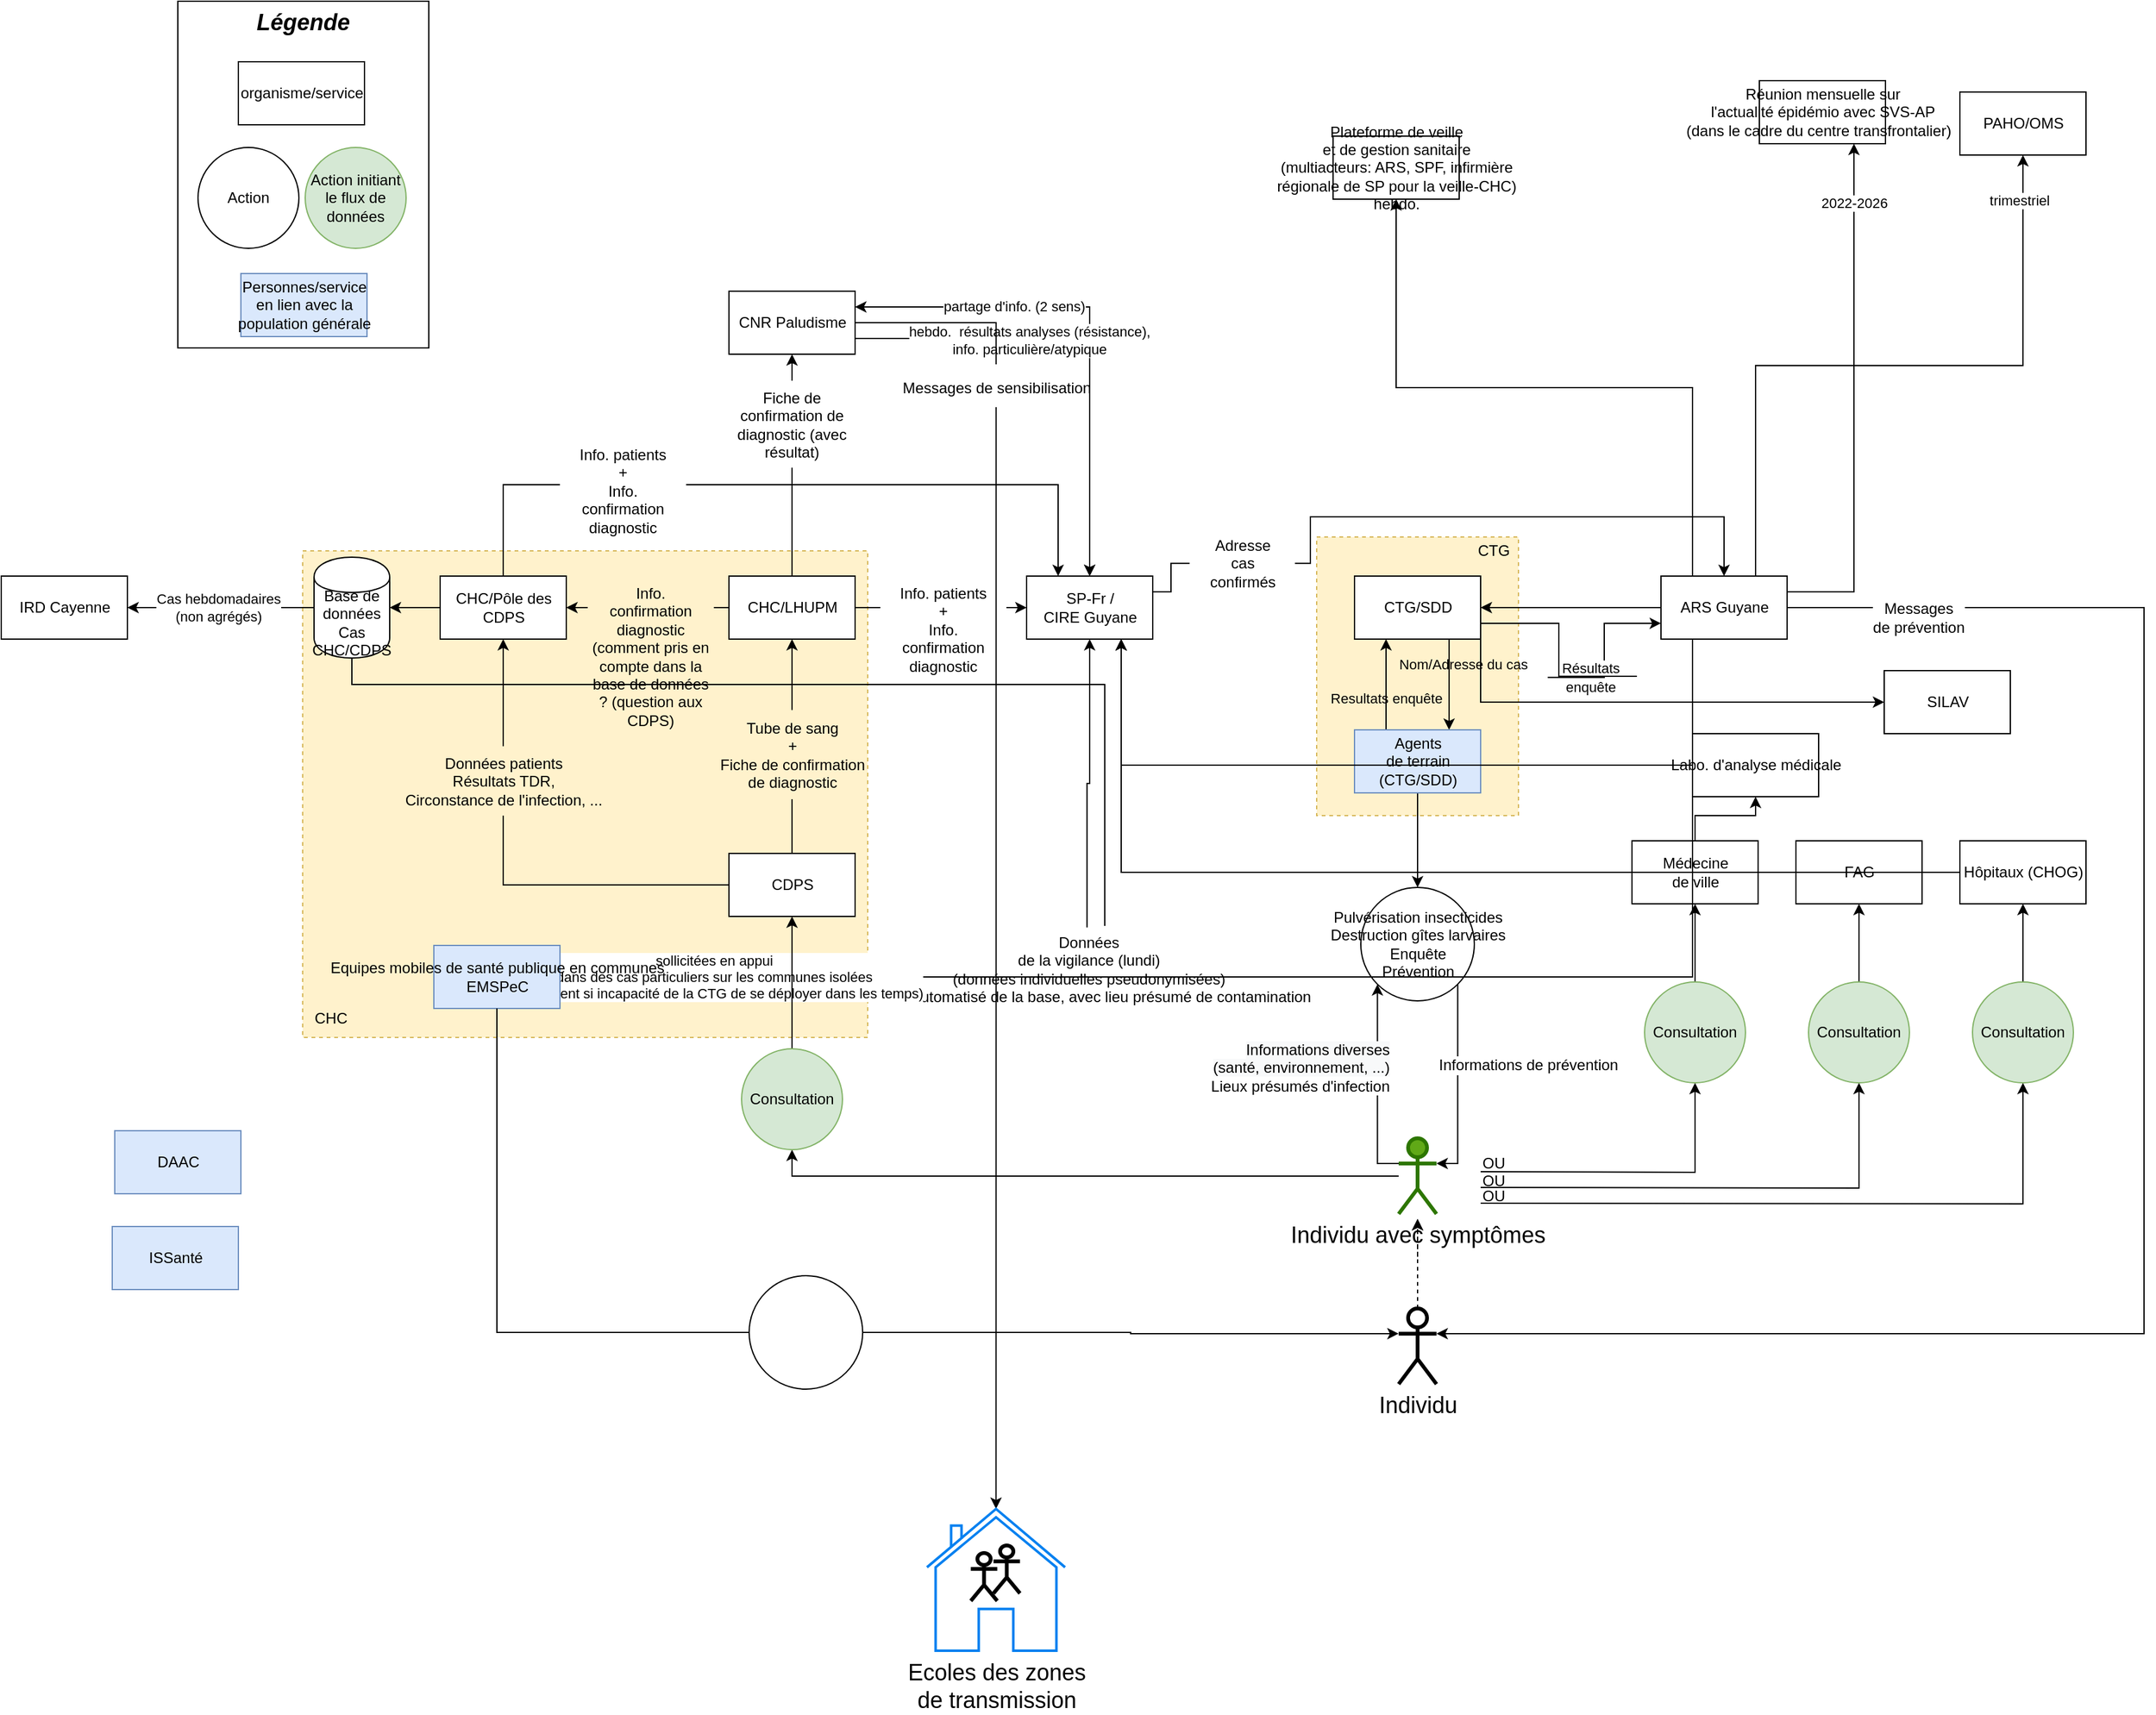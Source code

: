 <mxfile version="21.0.2" type="github">
  <diagram id="g7fYQ90FhEnoCOdFYeij" name="Page-1">
    <mxGraphModel dx="2435" dy="916" grid="0" gridSize="10" guides="1" tooltips="1" connect="1" arrows="1" fold="1" page="1" pageScale="1" pageWidth="827" pageHeight="1169" math="0" shadow="0">
      <root>
        <mxCell id="0" />
        <mxCell id="1" parent="0" />
        <mxCell id="soGgQo1d9cTRyv0vqCLj-78" value="" style="html=1;dashed=1;whitespace=wrap;fillColor=#fff2cc;strokeColor=#d6b656;align=left;" parent="1" vertex="1">
          <mxGeometry x="890" y="509" width="160" height="221" as="geometry" />
        </mxCell>
        <mxCell id="soGgQo1d9cTRyv0vqCLj-87" value="" style="html=1;dashed=1;whitespace=wrap;fillColor=#fff2cc;strokeColor=#d6b656;" parent="1" vertex="1">
          <mxGeometry x="86" y="520" width="448" height="386" as="geometry" />
        </mxCell>
        <mxCell id="u60AbG91HoaB3VA-9xF0-2" style="edgeStyle=orthogonalEdgeStyle;rounded=0;orthogonalLoop=1;jettySize=auto;html=1;exitX=0;exitY=0.5;exitDx=0;exitDy=0;entryX=1;entryY=0.5;entryDx=0;entryDy=0;" parent="1" source="soGgQo1d9cTRyv0vqCLj-1" target="u60AbG91HoaB3VA-9xF0-1" edge="1">
          <mxGeometry relative="1" as="geometry" />
        </mxCell>
        <mxCell id="u60AbG91HoaB3VA-9xF0-3" value="Cas hebdomadaires&lt;br&gt;(non agrégés)" style="edgeLabel;html=1;align=center;verticalAlign=middle;resizable=0;points=[];" parent="u60AbG91HoaB3VA-9xF0-2" vertex="1" connectable="0">
          <mxGeometry x="-0.169" relative="1" as="geometry">
            <mxPoint x="-15" as="offset" />
          </mxGeometry>
        </mxCell>
        <mxCell id="soGgQo1d9cTRyv0vqCLj-1" value="Base de données&lt;br&gt;Cas&lt;br&gt;CHC/CDPS" style="shape=cylinder;whiteSpace=wrap;html=1;boundedLbl=1;backgroundOutline=1;" parent="1" vertex="1">
          <mxGeometry x="95" y="524.99" width="60" height="80" as="geometry" />
        </mxCell>
        <mxCell id="soGgQo1d9cTRyv0vqCLj-3" style="edgeStyle=elbowEdgeStyle;rounded=0;orthogonalLoop=1;jettySize=auto;elbow=vertical;html=1;entryX=0.5;entryY=1;entryDx=0;entryDy=0;startArrow=none;exitX=0.5;exitY=-0.011;exitDx=0;exitDy=0;exitPerimeter=0;" parent="1" source="soGgQo1d9cTRyv0vqCLj-36" target="soGgQo1d9cTRyv0vqCLj-16" edge="1">
          <mxGeometry relative="1" as="geometry">
            <mxPoint x="474" y="619.99" as="sourcePoint" />
          </mxGeometry>
        </mxCell>
        <mxCell id="soGgQo1d9cTRyv0vqCLj-4" style="edgeStyle=elbowEdgeStyle;rounded=0;orthogonalLoop=1;jettySize=auto;html=1;entryX=0.5;entryY=1;entryDx=0;entryDy=0;startArrow=none;exitX=0.497;exitY=0.025;exitDx=0;exitDy=0;exitPerimeter=0;elbow=vertical;fillColor=#e51400;strokeColor=#000000;" parent="1" source="soGgQo1d9cTRyv0vqCLj-40" target="soGgQo1d9cTRyv0vqCLj-11" edge="1">
          <mxGeometry relative="1" as="geometry" />
        </mxCell>
        <mxCell id="soGgQo1d9cTRyv0vqCLj-85" style="edgeStyle=orthogonalEdgeStyle;rounded=0;orthogonalLoop=1;jettySize=auto;html=1;exitX=0;exitY=0.5;exitDx=0;exitDy=0;endArrow=none;endFill=0;" parent="1" source="soGgQo1d9cTRyv0vqCLj-5" target="soGgQo1d9cTRyv0vqCLj-38" edge="1">
          <mxGeometry relative="1" as="geometry" />
        </mxCell>
        <mxCell id="soGgQo1d9cTRyv0vqCLj-5" value="CDPS" style="html=1;dashed=0;whitespace=wrap;" parent="1" vertex="1">
          <mxGeometry x="424" y="760" width="100" height="50" as="geometry" />
        </mxCell>
        <mxCell id="soGgQo1d9cTRyv0vqCLj-6" style="edgeStyle=elbowEdgeStyle;rounded=0;orthogonalLoop=1;jettySize=auto;html=1;entryX=1;entryY=0.5;entryDx=0;entryDy=0;elbow=vertical;startArrow=none;exitX=0;exitY=0.5;exitDx=0;exitDy=0;" parent="1" source="soGgQo1d9cTRyv0vqCLj-7" target="soGgQo1d9cTRyv0vqCLj-1" edge="1">
          <mxGeometry relative="1" as="geometry">
            <mxPoint x="150" y="-390.01" as="targetPoint" />
            <mxPoint x="65" y="-420.01" as="sourcePoint" />
          </mxGeometry>
        </mxCell>
        <mxCell id="soGgQo1d9cTRyv0vqCLj-88" style="edgeStyle=orthogonalEdgeStyle;rounded=0;orthogonalLoop=1;jettySize=auto;html=1;exitX=1;exitY=0.75;exitDx=0;exitDy=0;entryX=0.25;entryY=0;entryDx=0;entryDy=0;fontColor=#000000;endArrow=classic;endFill=1;" parent="1" source="soGgQo1d9cTRyv0vqCLj-89" target="soGgQo1d9cTRyv0vqCLj-11" edge="1">
          <mxGeometry relative="1" as="geometry" />
        </mxCell>
        <mxCell id="soGgQo1d9cTRyv0vqCLj-90" style="edgeStyle=orthogonalEdgeStyle;rounded=0;orthogonalLoop=1;jettySize=auto;html=1;exitX=0.5;exitY=0;exitDx=0;exitDy=0;entryX=0;entryY=0.75;entryDx=0;entryDy=0;fontColor=#000000;endArrow=none;endFill=0;" parent="1" source="soGgQo1d9cTRyv0vqCLj-7" target="soGgQo1d9cTRyv0vqCLj-89" edge="1">
          <mxGeometry relative="1" as="geometry" />
        </mxCell>
        <mxCell id="soGgQo1d9cTRyv0vqCLj-7" value="CHC/Pôle des&lt;br&gt;CDPS" style="html=1;dashed=0;whitespace=wrap;" parent="1" vertex="1">
          <mxGeometry x="195" y="539.99" width="100" height="50" as="geometry" />
        </mxCell>
        <mxCell id="soGgQo1d9cTRyv0vqCLj-11" value="SP-Fr /&lt;br&gt;CIRE Guyane" style="html=1;dashed=0;whitespace=wrap;" parent="1" vertex="1">
          <mxGeometry x="660" y="539.99" width="100" height="50" as="geometry" />
        </mxCell>
        <mxCell id="B1FECNCcKLdafd96bGU7-8" style="edgeStyle=orthogonalEdgeStyle;rounded=0;orthogonalLoop=1;jettySize=auto;html=1;fontSize=18;startArrow=none;" parent="1" source="B1FECNCcKLdafd96bGU7-9" target="B1FECNCcKLdafd96bGU7-4" edge="1">
          <mxGeometry relative="1" as="geometry" />
        </mxCell>
        <mxCell id="Eu0Y002OEBs1yhH1_e7d-13" style="edgeStyle=orthogonalEdgeStyle;rounded=0;orthogonalLoop=1;jettySize=auto;html=1;exitX=1;exitY=0.25;exitDx=0;exitDy=0;entryX=0.5;entryY=0;entryDx=0;entryDy=0;startArrow=classic;startFill=1;" edge="1" parent="1" source="soGgQo1d9cTRyv0vqCLj-12" target="soGgQo1d9cTRyv0vqCLj-11">
          <mxGeometry relative="1" as="geometry" />
        </mxCell>
        <mxCell id="Eu0Y002OEBs1yhH1_e7d-14" value="partage d&#39;info. (2 sens)" style="edgeLabel;html=1;align=center;verticalAlign=middle;resizable=0;points=[];" vertex="1" connectable="0" parent="Eu0Y002OEBs1yhH1_e7d-13">
          <mxGeometry x="-0.288" y="1" relative="1" as="geometry">
            <mxPoint x="-16" as="offset" />
          </mxGeometry>
        </mxCell>
        <mxCell id="Eu0Y002OEBs1yhH1_e7d-17" style="edgeStyle=orthogonalEdgeStyle;rounded=0;orthogonalLoop=1;jettySize=auto;html=1;exitX=1;exitY=0.75;exitDx=0;exitDy=0;entryX=0.5;entryY=0;entryDx=0;entryDy=0;" edge="1" parent="1" source="soGgQo1d9cTRyv0vqCLj-12" target="soGgQo1d9cTRyv0vqCLj-11">
          <mxGeometry relative="1" as="geometry" />
        </mxCell>
        <mxCell id="Eu0Y002OEBs1yhH1_e7d-18" value="hebdo.&amp;nbsp; résultats analyses (résistance),&lt;br&gt;info. particulière/atypique" style="edgeLabel;html=1;align=center;verticalAlign=middle;resizable=0;points=[];" vertex="1" connectable="0" parent="Eu0Y002OEBs1yhH1_e7d-17">
          <mxGeometry x="-0.266" y="-1" relative="1" as="geometry">
            <mxPoint as="offset" />
          </mxGeometry>
        </mxCell>
        <mxCell id="soGgQo1d9cTRyv0vqCLj-12" value="CNR Paludisme" style="html=1;dashed=0;whitespace=wrap;" parent="1" vertex="1">
          <mxGeometry x="424" y="314" width="100" height="50" as="geometry" />
        </mxCell>
        <mxCell id="soGgQo1d9cTRyv0vqCLj-13" style="edgeStyle=orthogonalEdgeStyle;rounded=0;orthogonalLoop=1;jettySize=auto;html=1;exitX=0.5;exitY=0;exitDx=0;exitDy=0;entryX=0.5;entryY=1;entryDx=0;entryDy=0;startArrow=none;" parent="1" source="soGgQo1d9cTRyv0vqCLj-49" target="soGgQo1d9cTRyv0vqCLj-12" edge="1">
          <mxGeometry relative="1" as="geometry" />
        </mxCell>
        <mxCell id="soGgQo1d9cTRyv0vqCLj-14" style="edgeStyle=elbowEdgeStyle;rounded=0;orthogonalLoop=1;jettySize=auto;elbow=vertical;html=1;exitX=0;exitY=0.5;exitDx=0;exitDy=0;entryX=1;entryY=0.5;entryDx=0;entryDy=0;startArrow=none;" parent="1" source="soGgQo1d9cTRyv0vqCLj-58" target="soGgQo1d9cTRyv0vqCLj-7" edge="1">
          <mxGeometry relative="1" as="geometry">
            <Array as="points" />
          </mxGeometry>
        </mxCell>
        <mxCell id="soGgQo1d9cTRyv0vqCLj-15" style="edgeStyle=elbowEdgeStyle;rounded=0;orthogonalLoop=1;jettySize=auto;elbow=vertical;html=1;entryX=0;entryY=0.5;entryDx=0;entryDy=0;startArrow=none;" parent="1" source="soGgQo1d9cTRyv0vqCLj-51" target="soGgQo1d9cTRyv0vqCLj-11" edge="1">
          <mxGeometry relative="1" as="geometry" />
        </mxCell>
        <mxCell id="soGgQo1d9cTRyv0vqCLj-16" value="CHC/LHUPM" style="html=1;dashed=0;whitespace=wrap;" parent="1" vertex="1">
          <mxGeometry x="424" y="539.99" width="100" height="50" as="geometry" />
        </mxCell>
        <mxCell id="soGgQo1d9cTRyv0vqCLj-18" style="edgeStyle=elbowEdgeStyle;rounded=0;orthogonalLoop=1;jettySize=auto;html=1;exitX=0.017;exitY=0.523;exitDx=0;exitDy=0;entryX=0;entryY=0.75;entryDx=0;entryDy=0;startArrow=none;exitPerimeter=0;" parent="1" source="soGgQo1d9cTRyv0vqCLj-34" target="n1sZ7gGWq_7eU4WZFnXG-12" edge="1">
          <mxGeometry relative="1" as="geometry" />
        </mxCell>
        <mxCell id="soGgQo1d9cTRyv0vqCLj-19" style="edgeStyle=orthogonalEdgeStyle;rounded=0;orthogonalLoop=1;jettySize=auto;html=1;exitX=0.75;exitY=1;exitDx=0;exitDy=0;entryX=0.75;entryY=0;entryDx=0;entryDy=0;strokeColor=#000000;endArrow=classic;endFill=1;" parent="1" source="soGgQo1d9cTRyv0vqCLj-21" target="soGgQo1d9cTRyv0vqCLj-76" edge="1">
          <mxGeometry relative="1" as="geometry" />
        </mxCell>
        <mxCell id="soGgQo1d9cTRyv0vqCLj-20" value="Nom/Adresse du cas" style="edgeLabel;html=1;align=center;verticalAlign=middle;resizable=0;points=[];labelBackgroundColor=none;" parent="soGgQo1d9cTRyv0vqCLj-19" vertex="1" connectable="0">
          <mxGeometry x="-0.015" y="1" relative="1" as="geometry">
            <mxPoint x="10" y="-16" as="offset" />
          </mxGeometry>
        </mxCell>
        <mxCell id="Eu0Y002OEBs1yhH1_e7d-20" style="edgeStyle=orthogonalEdgeStyle;rounded=0;orthogonalLoop=1;jettySize=auto;html=1;exitX=1;exitY=1;exitDx=0;exitDy=0;entryX=0;entryY=0.5;entryDx=0;entryDy=0;" edge="1" parent="1" source="soGgQo1d9cTRyv0vqCLj-21" target="Eu0Y002OEBs1yhH1_e7d-19">
          <mxGeometry relative="1" as="geometry" />
        </mxCell>
        <mxCell id="soGgQo1d9cTRyv0vqCLj-21" value="CTG/SDD" style="html=1;dashed=0;whitespace=wrap;" parent="1" vertex="1">
          <mxGeometry x="920" y="539.99" width="100" height="50" as="geometry" />
        </mxCell>
        <mxCell id="Eu0Y002OEBs1yhH1_e7d-4" style="edgeStyle=orthogonalEdgeStyle;rounded=0;orthogonalLoop=1;jettySize=auto;html=1;exitX=0.5;exitY=0;exitDx=0;exitDy=0;entryX=0.5;entryY=1;entryDx=0;entryDy=0;" edge="1" parent="1" source="soGgQo1d9cTRyv0vqCLj-23" target="Eu0Y002OEBs1yhH1_e7d-1">
          <mxGeometry relative="1" as="geometry" />
        </mxCell>
        <mxCell id="soGgQo1d9cTRyv0vqCLj-23" value="Médecine&lt;br&gt;de ville" style="html=1;dashed=0;whitespace=wrap;" parent="1" vertex="1">
          <mxGeometry x="1140" y="750" width="100" height="50" as="geometry" />
        </mxCell>
        <mxCell id="Eu0Y002OEBs1yhH1_e7d-7" style="edgeStyle=orthogonalEdgeStyle;rounded=0;orthogonalLoop=1;jettySize=auto;html=1;entryX=0.75;entryY=1;entryDx=0;entryDy=0;" edge="1" parent="1" source="soGgQo1d9cTRyv0vqCLj-25" target="soGgQo1d9cTRyv0vqCLj-11">
          <mxGeometry relative="1" as="geometry" />
        </mxCell>
        <mxCell id="soGgQo1d9cTRyv0vqCLj-25" value="FAG" style="html=1;dashed=0;whitespace=wrap;" parent="1" vertex="1">
          <mxGeometry x="1270" y="750" width="100" height="50" as="geometry" />
        </mxCell>
        <mxCell id="Eu0Y002OEBs1yhH1_e7d-8" style="edgeStyle=orthogonalEdgeStyle;rounded=0;orthogonalLoop=1;jettySize=auto;html=1;entryX=0.75;entryY=1;entryDx=0;entryDy=0;" edge="1" parent="1" source="soGgQo1d9cTRyv0vqCLj-27" target="soGgQo1d9cTRyv0vqCLj-11">
          <mxGeometry relative="1" as="geometry" />
        </mxCell>
        <mxCell id="soGgQo1d9cTRyv0vqCLj-27" value="Hôpitaux (CHOG)" style="html=1;dashed=0;whitespace=wrap;" parent="1" vertex="1">
          <mxGeometry x="1400" y="750" width="100" height="50" as="geometry" />
        </mxCell>
        <mxCell id="soGgQo1d9cTRyv0vqCLj-28" style="edgeStyle=elbowEdgeStyle;rounded=0;orthogonalLoop=1;jettySize=auto;html=1;entryX=0.5;entryY=1;entryDx=0;entryDy=0;" parent="1" target="soGgQo1d9cTRyv0vqCLj-23" edge="1">
          <mxGeometry relative="1" as="geometry">
            <mxPoint x="1190" y="465" as="targetPoint" />
            <mxPoint x="1190" y="865" as="sourcePoint" />
          </mxGeometry>
        </mxCell>
        <mxCell id="soGgQo1d9cTRyv0vqCLj-29" style="edgeStyle=elbowEdgeStyle;rounded=0;orthogonalLoop=1;jettySize=auto;html=1;entryX=0.5;entryY=1;entryDx=0;entryDy=0;exitX=0.5;exitY=0;exitDx=0;exitDy=0;startArrow=none;" parent="1" source="0BxKxRSpmN7JtVQ8fGr3-23" target="soGgQo1d9cTRyv0vqCLj-25" edge="1">
          <mxGeometry relative="1" as="geometry">
            <mxPoint x="1320" y="465" as="targetPoint" />
            <mxPoint x="1320" y="918.97" as="sourcePoint" />
          </mxGeometry>
        </mxCell>
        <mxCell id="soGgQo1d9cTRyv0vqCLj-30" style="edgeStyle=elbowEdgeStyle;rounded=0;orthogonalLoop=1;jettySize=auto;html=1;entryX=0.5;entryY=1;entryDx=0;entryDy=0;exitX=0.5;exitY=0;exitDx=0;exitDy=0;startArrow=none;" parent="1" source="0BxKxRSpmN7JtVQ8fGr3-25" target="soGgQo1d9cTRyv0vqCLj-27" edge="1">
          <mxGeometry relative="1" as="geometry">
            <mxPoint x="1450" y="465" as="targetPoint" />
            <mxPoint x="1450" y="919.485" as="sourcePoint" />
          </mxGeometry>
        </mxCell>
        <mxCell id="soGgQo1d9cTRyv0vqCLj-77" style="edgeStyle=orthogonalEdgeStyle;rounded=0;orthogonalLoop=1;jettySize=auto;html=1;entryX=0.5;entryY=0;entryDx=0;entryDy=0;exitX=1.022;exitY=0.498;exitDx=0;exitDy=0;exitPerimeter=0;" parent="1" source="soGgQo1d9cTRyv0vqCLj-32" target="n1sZ7gGWq_7eU4WZFnXG-12" edge="1">
          <mxGeometry relative="1" as="geometry">
            <Array as="points">
              <mxPoint x="885" y="530" />
              <mxPoint x="885" y="493" />
              <mxPoint x="1213" y="493" />
            </Array>
          </mxGeometry>
        </mxCell>
        <mxCell id="soGgQo1d9cTRyv0vqCLj-32" value="Adresse&lt;br&gt;cas&lt;br&gt;confirmés" style="text;html=1;align=center;verticalAlign=middle;resizable=0;points=[];autosize=1;strokeColor=none;fillColor=none;" parent="1" vertex="1">
          <mxGeometry x="791" y="500" width="80" height="60" as="geometry" />
        </mxCell>
        <mxCell id="soGgQo1d9cTRyv0vqCLj-33" value="" style="edgeStyle=elbowEdgeStyle;rounded=0;orthogonalLoop=1;jettySize=auto;html=1;endArrow=none;entryX=-0.022;entryY=0.498;entryDx=0;entryDy=0;entryPerimeter=0;exitX=1;exitY=0.25;exitDx=0;exitDy=0;" parent="1" source="soGgQo1d9cTRyv0vqCLj-11" target="soGgQo1d9cTRyv0vqCLj-32" edge="1">
          <mxGeometry relative="1" as="geometry">
            <mxPoint x="525" y="183" as="sourcePoint" />
            <mxPoint x="625" y="182.5" as="targetPoint" />
          </mxGeometry>
        </mxCell>
        <mxCell id="soGgQo1d9cTRyv0vqCLj-34" value="&lt;span style=&quot;font-size: 11px; background-color: rgb(255, 255, 255);&quot;&gt;Résultats&lt;br&gt;enquête&lt;br&gt;&lt;/span&gt;" style="text;html=1;align=center;verticalAlign=middle;resizable=0;points=[];autosize=1;strokeColor=none;fillColor=none;" parent="1" vertex="1">
          <mxGeometry x="1072" y="599.5" width="70" height="40" as="geometry" />
        </mxCell>
        <mxCell id="soGgQo1d9cTRyv0vqCLj-35" value="" style="edgeStyle=elbowEdgeStyle;rounded=0;orthogonalLoop=1;jettySize=auto;html=1;endArrow=none;entryX=1.027;entryY=0.5;entryDx=0;entryDy=0;entryPerimeter=0;exitX=1;exitY=0.75;exitDx=0;exitDy=0;" parent="1" source="soGgQo1d9cTRyv0vqCLj-21" target="soGgQo1d9cTRyv0vqCLj-34" edge="1">
          <mxGeometry relative="1" as="geometry">
            <mxPoint x="920" y="580" as="sourcePoint" />
            <mxPoint x="738" y="695" as="targetPoint" />
          </mxGeometry>
        </mxCell>
        <mxCell id="soGgQo1d9cTRyv0vqCLj-36" value="Tube de sang&lt;br&gt;+&lt;br&gt;Fiche de confirmation&lt;br&gt;de diagnostic" style="text;html=1;align=center;verticalAlign=middle;resizable=0;points=[];autosize=1;strokeColor=none;fillColor=none;" parent="1" vertex="1">
          <mxGeometry x="404" y="646.99" width="140" height="70" as="geometry" />
        </mxCell>
        <mxCell id="soGgQo1d9cTRyv0vqCLj-37" value="" style="edgeStyle=elbowEdgeStyle;rounded=0;orthogonalLoop=1;jettySize=auto;elbow=vertical;html=1;entryX=0.5;entryY=1;entryDx=0;entryDy=0;endArrow=none;" parent="1" source="soGgQo1d9cTRyv0vqCLj-5" target="soGgQo1d9cTRyv0vqCLj-36" edge="1">
          <mxGeometry relative="1" as="geometry">
            <mxPoint x="475" y="630" as="sourcePoint" />
            <mxPoint x="475" y="420" as="targetPoint" />
          </mxGeometry>
        </mxCell>
        <mxCell id="soGgQo1d9cTRyv0vqCLj-84" style="edgeStyle=orthogonalEdgeStyle;rounded=0;orthogonalLoop=1;jettySize=auto;html=1;entryX=0.5;entryY=1;entryDx=0;entryDy=0;endArrow=classic;endFill=1;" parent="1" source="soGgQo1d9cTRyv0vqCLj-38" target="soGgQo1d9cTRyv0vqCLj-7" edge="1">
          <mxGeometry relative="1" as="geometry" />
        </mxCell>
        <mxCell id="soGgQo1d9cTRyv0vqCLj-38" value="Données patients&lt;br&gt;Résultats TDR,&lt;br&gt;Circonstance de l&#39;infection, ..." style="text;html=1;align=center;verticalAlign=middle;resizable=0;points=[];autosize=1;strokeColor=none;fillColor=none;" parent="1" vertex="1">
          <mxGeometry x="158" y="675" width="174" height="55" as="geometry" />
        </mxCell>
        <mxCell id="soGgQo1d9cTRyv0vqCLj-40" value="Données&lt;br&gt;de la vigilance&amp;nbsp;(lundi)&lt;br&gt;(données individuelles pseudonymisées)&lt;br&gt;extrait automatisé de la base, avec lieu présumé de contamination" style="text;html=1;align=center;verticalAlign=middle;resizable=0;points=[];autosize=1;strokeColor=none;fillColor=none;" parent="1" vertex="1">
          <mxGeometry x="524" y="817" width="370" height="70" as="geometry" />
        </mxCell>
        <mxCell id="soGgQo1d9cTRyv0vqCLj-41" value="" style="edgeStyle=elbowEdgeStyle;rounded=0;orthogonalLoop=1;jettySize=auto;html=1;endArrow=none;elbow=vertical;exitX=0.5;exitY=1;exitDx=0;exitDy=0;fillColor=#e51400;strokeColor=#000000;entryX=0.535;entryY=0.008;entryDx=0;entryDy=0;entryPerimeter=0;" parent="1" source="soGgQo1d9cTRyv0vqCLj-1" target="soGgQo1d9cTRyv0vqCLj-40" edge="1">
          <mxGeometry relative="1" as="geometry">
            <mxPoint x="525" y="655" as="sourcePoint" />
            <mxPoint x="545" y="267.5" as="targetPoint" />
            <Array as="points">
              <mxPoint x="440" y="626" />
            </Array>
          </mxGeometry>
        </mxCell>
        <mxCell id="soGgQo1d9cTRyv0vqCLj-49" value="&lt;span style=&quot;color: rgb(0, 0, 0);&quot;&gt;Fiche de&lt;/span&gt;&lt;br style=&quot;color: rgb(0, 0, 0);&quot;&gt;&lt;span style=&quot;color: rgb(0, 0, 0);&quot;&gt;confirmation de&lt;/span&gt;&lt;br style=&quot;color: rgb(0, 0, 0);&quot;&gt;&lt;span style=&quot;color: rgb(0, 0, 0);&quot;&gt;diagnostic (avec résultat)&lt;/span&gt;" style="text;whiteSpace=wrap;html=1;fontColor=#3399FF;align=center;" parent="1" vertex="1">
          <mxGeometry x="424" y="385" width="100" height="50" as="geometry" />
        </mxCell>
        <mxCell id="soGgQo1d9cTRyv0vqCLj-50" value="" style="edgeStyle=orthogonalEdgeStyle;rounded=0;orthogonalLoop=1;jettySize=auto;html=1;exitX=0.5;exitY=0;exitDx=0;exitDy=0;endArrow=none;" parent="1" source="soGgQo1d9cTRyv0vqCLj-16" edge="1">
          <mxGeometry relative="1" as="geometry">
            <mxPoint x="445" y="380.5" as="sourcePoint" />
            <mxPoint x="474" y="454" as="targetPoint" />
          </mxGeometry>
        </mxCell>
        <mxCell id="soGgQo1d9cTRyv0vqCLj-51" value="&lt;span style=&quot;color: rgb(0, 0, 0);&quot;&gt;Info. patients&lt;br&gt;+&lt;br&gt;Info.&lt;/span&gt;&lt;br style=&quot;color: rgb(0, 0, 0);&quot;&gt;&lt;span style=&quot;color: rgb(0, 0, 0);&quot;&gt;confirmation&lt;/span&gt;&lt;br style=&quot;color: rgb(0, 0, 0);&quot;&gt;&lt;span style=&quot;color: rgb(0, 0, 0);&quot;&gt;diagnostic&lt;/span&gt;" style="text;whiteSpace=wrap;html=1;fontColor=#3399FF;align=center;" parent="1" vertex="1">
          <mxGeometry x="544" y="539.99" width="100" height="50" as="geometry" />
        </mxCell>
        <mxCell id="soGgQo1d9cTRyv0vqCLj-52" value="" style="edgeStyle=elbowEdgeStyle;rounded=0;orthogonalLoop=1;jettySize=auto;elbow=vertical;html=1;entryX=0;entryY=0.5;entryDx=0;entryDy=0;endArrow=none;exitX=1;exitY=0.5;exitDx=0;exitDy=0;" parent="1" source="soGgQo1d9cTRyv0vqCLj-16" target="soGgQo1d9cTRyv0vqCLj-51" edge="1">
          <mxGeometry relative="1" as="geometry">
            <mxPoint x="395" y="343" as="sourcePoint" />
            <mxPoint x="450" y="238" as="targetPoint" />
          </mxGeometry>
        </mxCell>
        <mxCell id="soGgQo1d9cTRyv0vqCLj-58" value="&lt;font color=&quot;#000000&quot;&gt;Info.&lt;br&gt;confirmation&lt;br&gt;diagnostic&lt;br&gt;(comment pris en compte dans la base de données ? (question aux CDPS)&lt;br&gt;&lt;/font&gt;" style="text;whiteSpace=wrap;html=1;fontColor=#3399FF;align=center;" parent="1" vertex="1">
          <mxGeometry x="312" y="539.99" width="100" height="50" as="geometry" />
        </mxCell>
        <mxCell id="soGgQo1d9cTRyv0vqCLj-59" value="" style="edgeStyle=elbowEdgeStyle;rounded=0;orthogonalLoop=1;jettySize=auto;elbow=vertical;html=1;exitX=0;exitY=0.5;exitDx=0;exitDy=0;entryX=1;entryY=0.5;entryDx=0;entryDy=0;endArrow=none;" parent="1" source="soGgQo1d9cTRyv0vqCLj-16" target="soGgQo1d9cTRyv0vqCLj-58" edge="1">
          <mxGeometry relative="1" as="geometry">
            <mxPoint x="345" y="380.5" as="sourcePoint" />
            <mxPoint x="305" y="458" as="targetPoint" />
          </mxGeometry>
        </mxCell>
        <mxCell id="soGgQo1d9cTRyv0vqCLj-66" style="edgeStyle=orthogonalEdgeStyle;rounded=0;orthogonalLoop=1;jettySize=auto;html=1;entryX=0.5;entryY=1;entryDx=0;entryDy=0;endArrow=none;endFill=0;startArrow=classic;startFill=1;" parent="1" source="soGgQo1d9cTRyv0vqCLj-79" target="soGgQo1d9cTRyv0vqCLj-76" edge="1">
          <mxGeometry relative="1" as="geometry" />
        </mxCell>
        <mxCell id="soGgQo1d9cTRyv0vqCLj-68" style="edgeStyle=orthogonalEdgeStyle;rounded=0;orthogonalLoop=1;jettySize=auto;html=1;exitX=1;exitY=0.25;exitDx=0;exitDy=0;entryX=0.5;entryY=1;entryDx=0;entryDy=0;entryPerimeter=0;endArrow=classic;endFill=1;" parent="1" target="0BxKxRSpmN7JtVQ8fGr3-22" edge="1">
          <mxGeometry relative="1" as="geometry">
            <mxPoint x="1020" y="1012.5" as="sourcePoint" />
            <mxPoint x="1190" y="948.97" as="targetPoint" />
          </mxGeometry>
        </mxCell>
        <mxCell id="soGgQo1d9cTRyv0vqCLj-69" style="edgeStyle=orthogonalEdgeStyle;rounded=0;orthogonalLoop=1;jettySize=auto;html=1;entryX=0.5;entryY=1;entryDx=0;entryDy=0;endArrow=classic;endFill=1;exitX=1;exitY=0.5;exitDx=0;exitDy=0;" parent="1" target="0BxKxRSpmN7JtVQ8fGr3-23" edge="1">
          <mxGeometry relative="1" as="geometry">
            <mxPoint x="1020" y="1025" as="sourcePoint" />
            <mxPoint x="1320" y="948.97" as="targetPoint" />
          </mxGeometry>
        </mxCell>
        <mxCell id="soGgQo1d9cTRyv0vqCLj-70" style="edgeStyle=orthogonalEdgeStyle;rounded=0;orthogonalLoop=1;jettySize=auto;html=1;exitX=1;exitY=0.75;exitDx=0;exitDy=0;entryX=0.5;entryY=1;entryDx=0;entryDy=0;endArrow=classic;endFill=1;" parent="1" target="0BxKxRSpmN7JtVQ8fGr3-25" edge="1">
          <mxGeometry relative="1" as="geometry">
            <mxPoint x="1020" y="1037.5" as="sourcePoint" />
            <mxPoint x="1450" y="949.485" as="targetPoint" />
          </mxGeometry>
        </mxCell>
        <mxCell id="soGgQo1d9cTRyv0vqCLj-80" style="edgeStyle=orthogonalEdgeStyle;rounded=0;orthogonalLoop=1;jettySize=auto;html=1;exitX=0;exitY=0.333;exitDx=0;exitDy=0;entryX=0;entryY=1;entryDx=0;entryDy=0;endArrow=classic;endFill=1;exitPerimeter=0;" parent="1" source="0BxKxRSpmN7JtVQ8fGr3-14" target="soGgQo1d9cTRyv0vqCLj-79" edge="1">
          <mxGeometry relative="1" as="geometry">
            <mxPoint x="945" y="1000" as="sourcePoint" />
            <Array as="points">
              <mxPoint x="938" y="1006" />
            </Array>
          </mxGeometry>
        </mxCell>
        <mxCell id="soGgQo1d9cTRyv0vqCLj-74" style="edgeStyle=orthogonalEdgeStyle;rounded=0;orthogonalLoop=1;jettySize=auto;html=1;exitX=0.25;exitY=0;exitDx=0;exitDy=0;entryX=0.25;entryY=1;entryDx=0;entryDy=0;strokeColor=#000000;endArrow=classic;endFill=1;" parent="1" source="soGgQo1d9cTRyv0vqCLj-76" target="soGgQo1d9cTRyv0vqCLj-21" edge="1">
          <mxGeometry relative="1" as="geometry" />
        </mxCell>
        <mxCell id="soGgQo1d9cTRyv0vqCLj-75" value="Resultats enquête" style="edgeLabel;html=1;align=center;verticalAlign=middle;resizable=0;points=[];labelBackgroundColor=none;" parent="soGgQo1d9cTRyv0vqCLj-74" vertex="1" connectable="0">
          <mxGeometry x="0.069" y="9" relative="1" as="geometry">
            <mxPoint x="9" y="13" as="offset" />
          </mxGeometry>
        </mxCell>
        <mxCell id="soGgQo1d9cTRyv0vqCLj-76" value="Agents&lt;br&gt;de terrain&lt;br&gt;(CTG/SDD)" style="html=1;dashed=0;whitespace=wrap;fillColor=#dae8fc;strokeColor=#6c8ebf;" parent="1" vertex="1">
          <mxGeometry x="920" y="661.99" width="100" height="50" as="geometry" />
        </mxCell>
        <mxCell id="soGgQo1d9cTRyv0vqCLj-81" style="edgeStyle=orthogonalEdgeStyle;rounded=0;orthogonalLoop=1;jettySize=auto;html=1;exitX=1;exitY=1;exitDx=0;exitDy=0;entryX=1;entryY=0.333;entryDx=0;entryDy=0;endArrow=classic;endFill=1;entryPerimeter=0;" parent="1" source="soGgQo1d9cTRyv0vqCLj-79" target="0BxKxRSpmN7JtVQ8fGr3-14" edge="1">
          <mxGeometry relative="1" as="geometry">
            <mxPoint x="995" y="1000" as="targetPoint" />
            <Array as="points">
              <mxPoint x="1002" y="1006" />
            </Array>
          </mxGeometry>
        </mxCell>
        <mxCell id="soGgQo1d9cTRyv0vqCLj-82" value="&lt;span style=&quot;&quot;&gt;&lt;font style=&quot;font-size: 12px;&quot;&gt;Informations de prévention&lt;/font&gt;&lt;/span&gt;" style="edgeLabel;html=1;align=left;verticalAlign=middle;resizable=0;points=[];" parent="soGgQo1d9cTRyv0vqCLj-81" vertex="1" connectable="0">
          <mxGeometry x="-0.18" relative="1" as="geometry">
            <mxPoint x="-17" y="-1" as="offset" />
          </mxGeometry>
        </mxCell>
        <mxCell id="soGgQo1d9cTRyv0vqCLj-79" value="&lt;div style=&quot;&quot;&gt;&lt;div&gt;&lt;span style=&quot;background-color: initial;&quot;&gt;Pulvérisation insecticides&lt;/span&gt;&lt;/div&gt;&lt;span style=&quot;text-align: left; background-color: initial;&quot;&gt;&lt;div style=&quot;text-align: center;&quot;&gt;&lt;span style=&quot;background-color: initial;&quot;&gt;Destruction gîtes larvaires&lt;/span&gt;&lt;/div&gt;&lt;/span&gt;&lt;span style=&quot;text-align: left; background-color: initial;&quot;&gt;&lt;div style=&quot;text-align: center;&quot;&gt;&lt;span style=&quot;background-color: initial;&quot;&gt;Enquête&lt;/span&gt;&lt;/div&gt;&lt;div style=&quot;text-align: center;&quot;&gt;&lt;span style=&quot;background-color: initial;&quot;&gt;Prévention&lt;/span&gt;&lt;/div&gt;&lt;/span&gt;&lt;/div&gt;" style="shape=ellipse;html=1;dashed=0;whitespace=wrap;aspect=fixed;perimeter=ellipsePerimeter;fillColor=none;align=center;labelPosition=center;verticalLabelPosition=middle;verticalAlign=middle;" parent="1" vertex="1">
          <mxGeometry x="925" y="787" width="90" height="90" as="geometry" />
        </mxCell>
        <mxCell id="soGgQo1d9cTRyv0vqCLj-89" value="&lt;span style=&quot;color: rgb(0, 0, 0);&quot;&gt;Info. patients&lt;br&gt;+&lt;br&gt;Info.&lt;/span&gt;&lt;br style=&quot;color: rgb(0, 0, 0);&quot;&gt;&lt;span style=&quot;color: rgb(0, 0, 0);&quot;&gt;confirmation&lt;/span&gt;&lt;br style=&quot;color: rgb(0, 0, 0);&quot;&gt;&lt;span style=&quot;color: rgb(0, 0, 0);&quot;&gt;diagnostic&lt;/span&gt;" style="text;whiteSpace=wrap;html=1;fontColor=#3399FF;align=center;" parent="1" vertex="1">
          <mxGeometry x="290" y="430" width="100" height="50" as="geometry" />
        </mxCell>
        <mxCell id="n1sZ7gGWq_7eU4WZFnXG-20" style="edgeStyle=orthogonalEdgeStyle;rounded=0;orthogonalLoop=1;jettySize=auto;html=1;entryX=1;entryY=0.333;entryDx=0;entryDy=0;fontSize=12;entryPerimeter=0;" parent="1" source="n1sZ7gGWq_7eU4WZFnXG-12" target="0BxKxRSpmN7JtVQ8fGr3-12" edge="1">
          <mxGeometry relative="1" as="geometry">
            <Array as="points">
              <mxPoint x="1546" y="565" />
              <mxPoint x="1546" y="1141" />
            </Array>
            <mxPoint x="1020" y="1105" as="targetPoint" />
          </mxGeometry>
        </mxCell>
        <mxCell id="n1sZ7gGWq_7eU4WZFnXG-21" value="Messages&lt;br&gt;de prévention" style="edgeLabel;html=1;align=center;verticalAlign=middle;resizable=0;points=[];fontSize=12;" parent="n1sZ7gGWq_7eU4WZFnXG-20" vertex="1" connectable="0">
          <mxGeometry x="-0.587" y="-2" relative="1" as="geometry">
            <mxPoint x="-177" y="-2" as="offset" />
          </mxGeometry>
        </mxCell>
        <mxCell id="Eu0Y002OEBs1yhH1_e7d-10" style="edgeStyle=orthogonalEdgeStyle;rounded=0;orthogonalLoop=1;jettySize=auto;html=1;entryX=1;entryY=0.5;entryDx=0;entryDy=0;" edge="1" parent="1" source="n1sZ7gGWq_7eU4WZFnXG-12" target="soGgQo1d9cTRyv0vqCLj-21">
          <mxGeometry relative="1" as="geometry" />
        </mxCell>
        <mxCell id="Eu0Y002OEBs1yhH1_e7d-11" style="edgeStyle=orthogonalEdgeStyle;rounded=0;orthogonalLoop=1;jettySize=auto;html=1;exitX=0.25;exitY=0;exitDx=0;exitDy=0;entryX=0.5;entryY=1;entryDx=0;entryDy=0;" edge="1" parent="1" source="n1sZ7gGWq_7eU4WZFnXG-12" target="Eu0Y002OEBs1yhH1_e7d-9">
          <mxGeometry relative="1" as="geometry" />
        </mxCell>
        <mxCell id="Eu0Y002OEBs1yhH1_e7d-21" style="edgeStyle=orthogonalEdgeStyle;rounded=0;orthogonalLoop=1;jettySize=auto;html=1;exitX=0.25;exitY=1;exitDx=0;exitDy=0;entryX=1;entryY=0.5;entryDx=0;entryDy=0;" edge="1" parent="1" source="n1sZ7gGWq_7eU4WZFnXG-12" target="0BxKxRSpmN7JtVQ8fGr3-6">
          <mxGeometry relative="1" as="geometry" />
        </mxCell>
        <mxCell id="Eu0Y002OEBs1yhH1_e7d-22" value="sollicitées en appui&lt;br&gt;dans des cas particuliers sur les communes isolées&lt;br&gt;(notamment si incapacité de la CTG de se déployer dans les temps)" style="edgeLabel;html=1;align=center;verticalAlign=middle;resizable=0;points=[];" vertex="1" connectable="0" parent="Eu0Y002OEBs1yhH1_e7d-21">
          <mxGeometry x="0.772" y="1" relative="1" as="geometry">
            <mxPoint x="-11" y="-1" as="offset" />
          </mxGeometry>
        </mxCell>
        <mxCell id="Eu0Y002OEBs1yhH1_e7d-25" style="edgeStyle=orthogonalEdgeStyle;rounded=0;orthogonalLoop=1;jettySize=auto;html=1;exitX=0.75;exitY=0;exitDx=0;exitDy=0;entryX=0.5;entryY=1;entryDx=0;entryDy=0;" edge="1" parent="1" source="n1sZ7gGWq_7eU4WZFnXG-12" target="Eu0Y002OEBs1yhH1_e7d-24">
          <mxGeometry relative="1" as="geometry" />
        </mxCell>
        <mxCell id="Eu0Y002OEBs1yhH1_e7d-26" value="trimestriel" style="edgeLabel;html=1;align=center;verticalAlign=middle;resizable=0;points=[];" vertex="1" connectable="0" parent="Eu0Y002OEBs1yhH1_e7d-25">
          <mxGeometry x="0.87" y="3" relative="1" as="geometry">
            <mxPoint as="offset" />
          </mxGeometry>
        </mxCell>
        <mxCell id="Eu0Y002OEBs1yhH1_e7d-27" style="edgeStyle=orthogonalEdgeStyle;rounded=0;orthogonalLoop=1;jettySize=auto;html=1;exitX=1;exitY=0.25;exitDx=0;exitDy=0;entryX=0.75;entryY=1;entryDx=0;entryDy=0;" edge="1" parent="1" source="n1sZ7gGWq_7eU4WZFnXG-12" target="Eu0Y002OEBs1yhH1_e7d-23">
          <mxGeometry relative="1" as="geometry" />
        </mxCell>
        <mxCell id="Eu0Y002OEBs1yhH1_e7d-28" value="2022-2026" style="edgeLabel;html=1;align=center;verticalAlign=middle;resizable=0;points=[];" vertex="1" connectable="0" parent="Eu0Y002OEBs1yhH1_e7d-27">
          <mxGeometry x="0.772" relative="1" as="geometry">
            <mxPoint as="offset" />
          </mxGeometry>
        </mxCell>
        <mxCell id="n1sZ7gGWq_7eU4WZFnXG-12" value="ARS Guyane" style="html=1;dashed=0;whitespace=wrap;" parent="1" vertex="1">
          <mxGeometry x="1163" y="539.99" width="100" height="50" as="geometry" />
        </mxCell>
        <mxCell id="n1sZ7gGWq_7eU4WZFnXG-22" style="edgeStyle=orthogonalEdgeStyle;rounded=0;orthogonalLoop=1;jettySize=auto;html=1;exitX=0.5;exitY=0;exitDx=0;exitDy=0;entryX=0.5;entryY=1;entryDx=0;entryDy=0;fontSize=12;dashed=1;" parent="1" edge="1">
          <mxGeometry relative="1" as="geometry">
            <mxPoint x="970" y="1080" as="sourcePoint" />
            <mxPoint x="970" y="1050" as="targetPoint" />
          </mxGeometry>
        </mxCell>
        <mxCell id="n1sZ7gGWq_7eU4WZFnXG-24" value="" style="edgeStyle=orthogonalEdgeStyle;rounded=0;orthogonalLoop=1;jettySize=auto;html=1;dashed=1;fontSize=12;exitX=0.5;exitY=0;exitDx=0;exitDy=0;exitPerimeter=0;" parent="1" source="0BxKxRSpmN7JtVQ8fGr3-12" edge="1">
          <mxGeometry relative="1" as="geometry">
            <mxPoint x="970" y="1080" as="sourcePoint" />
            <mxPoint x="970" y="1050" as="targetPoint" />
            <Array as="points">
              <mxPoint x="970" y="1088" />
              <mxPoint x="970" y="1088" />
            </Array>
          </mxGeometry>
        </mxCell>
        <mxCell id="u60AbG91HoaB3VA-9xF0-1" value="IRD Cayenne" style="html=1;dashed=0;whitespace=wrap;" parent="1" vertex="1">
          <mxGeometry x="-153" y="539.99" width="100" height="50" as="geometry" />
        </mxCell>
        <mxCell id="0BxKxRSpmN7JtVQ8fGr3-1" value="&lt;font size=&quot;1&quot; style=&quot;&quot;&gt;&lt;span style=&quot;font-size: 12px;&quot;&gt;CHC&lt;/span&gt;&lt;/font&gt;" style="text;html=1;align=center;verticalAlign=middle;resizable=0;points=[];autosize=1;strokeColor=none;fillColor=none;fontSize=19;" parent="1" vertex="1">
          <mxGeometry x="86" y="871" width="44" height="35" as="geometry" />
        </mxCell>
        <mxCell id="0BxKxRSpmN7JtVQ8fGr3-2" value="&lt;font size=&quot;1&quot; style=&quot;&quot;&gt;&lt;span style=&quot;font-size: 12px;&quot;&gt;CTG&lt;/span&gt;&lt;/font&gt;" style="text;html=1;align=center;verticalAlign=middle;resizable=0;points=[];autosize=1;strokeColor=none;fillColor=none;fontSize=19;" parent="1" vertex="1">
          <mxGeometry x="1008.5" y="500" width="43" height="35" as="geometry" />
        </mxCell>
        <mxCell id="0BxKxRSpmN7JtVQ8fGr3-3" value="DAAC" style="html=1;dashed=0;whitespace=wrap;fillColor=#dae8fc;strokeColor=#6c8ebf;" parent="1" vertex="1">
          <mxGeometry x="-63" y="980" width="100" height="50" as="geometry" />
        </mxCell>
        <mxCell id="0BxKxRSpmN7JtVQ8fGr3-4" value="ISSanté" style="html=1;dashed=0;whitespace=wrap;fillColor=#dae8fc;strokeColor=#6c8ebf;" parent="1" vertex="1">
          <mxGeometry x="-65" y="1056" width="100" height="50" as="geometry" />
        </mxCell>
        <mxCell id="0BxKxRSpmN7JtVQ8fGr3-33" style="edgeStyle=orthogonalEdgeStyle;rounded=0;orthogonalLoop=1;jettySize=auto;html=1;entryX=0;entryY=0.333;entryDx=0;entryDy=0;entryPerimeter=0;fontSize=12;fontColor=#000000;startArrow=none;startFill=0;endArrow=classic;endFill=1;exitX=1;exitY=0.5;exitDx=0;exitDy=0;" parent="1" source="0BxKxRSpmN7JtVQ8fGr3-34" target="0BxKxRSpmN7JtVQ8fGr3-12" edge="1">
          <mxGeometry relative="1" as="geometry" />
        </mxCell>
        <mxCell id="0BxKxRSpmN7JtVQ8fGr3-6" value="Equipes mobiles de santé publique en communes&lt;br&gt;EMSPeC" style="html=1;dashed=0;whitespace=wrap;fillColor=#dae8fc;strokeColor=#6c8ebf;" parent="1" vertex="1">
          <mxGeometry x="190" y="833" width="100" height="50" as="geometry" />
        </mxCell>
        <mxCell id="0BxKxRSpmN7JtVQ8fGr3-7" value="&lt;b&gt;&lt;i&gt;Légende&lt;/i&gt;&lt;/b&gt;" style="rounded=0;whiteSpace=wrap;html=1;fontSize=18;align=center;verticalAlign=top;fillColor=default;" parent="1" vertex="1">
          <mxGeometry x="-13" y="84" width="199" height="275" as="geometry" />
        </mxCell>
        <mxCell id="0BxKxRSpmN7JtVQ8fGr3-8" value="Personnes/service&lt;br&gt;en lien avec la&lt;br&gt;population générale" style="html=1;dashed=0;whitespace=wrap;fillColor=#dae8fc;strokeColor=#6c8ebf;" parent="1" vertex="1">
          <mxGeometry x="37" y="300" width="100" height="50" as="geometry" />
        </mxCell>
        <mxCell id="0BxKxRSpmN7JtVQ8fGr3-11" value="organisme/service" style="html=1;dashed=0;whitespace=wrap;" parent="1" vertex="1">
          <mxGeometry x="35" y="132" width="100" height="50" as="geometry" />
        </mxCell>
        <mxCell id="0BxKxRSpmN7JtVQ8fGr3-12" value="Individu" style="shape=umlActor;verticalLabelPosition=bottom;verticalAlign=top;html=1;outlineConnect=0;labelBackgroundColor=none;fontSize=18;strokeWidth=3;" parent="1" vertex="1">
          <mxGeometry x="955" y="1121" width="30" height="60" as="geometry" />
        </mxCell>
        <mxCell id="0BxKxRSpmN7JtVQ8fGr3-20" style="edgeStyle=orthogonalEdgeStyle;rounded=0;orthogonalLoop=1;jettySize=auto;html=1;entryX=0.5;entryY=1;entryDx=0;entryDy=0;fontSize=12;fontColor=#000000;startArrow=none;startFill=0;endArrow=classic;endFill=1;" parent="1" source="0BxKxRSpmN7JtVQ8fGr3-14" target="0BxKxRSpmN7JtVQ8fGr3-18" edge="1">
          <mxGeometry relative="1" as="geometry">
            <Array as="points">
              <mxPoint x="474" y="1016" />
            </Array>
          </mxGeometry>
        </mxCell>
        <mxCell id="0BxKxRSpmN7JtVQ8fGr3-14" value="&lt;font color=&quot;#000000&quot;&gt;Individu avec symptômes&lt;/font&gt;" style="shape=umlActor;verticalLabelPosition=bottom;verticalAlign=top;html=1;outlineConnect=0;labelBackgroundColor=none;fontSize=18;fillColor=#60a917;strokeColor=#2D7600;fontColor=#ffffff;strokeWidth=3;" parent="1" vertex="1">
          <mxGeometry x="955" y="986" width="30" height="60" as="geometry" />
        </mxCell>
        <mxCell id="0BxKxRSpmN7JtVQ8fGr3-17" value="&lt;font style=&quot;font-size: 12px;&quot;&gt;&lt;span style=&quot;background-color: rgb(248, 249, 250);&quot;&gt;Informations diverses&lt;br&gt;(santé, environnement, ...)&lt;br&gt;&lt;/span&gt;Lieux présumés d&#39;infection&lt;/font&gt;" style="edgeLabel;html=1;align=right;verticalAlign=middle;resizable=0;points=[];" parent="1" vertex="1" connectable="0">
          <mxGeometry x="948.0" y="929.999" as="geometry" />
        </mxCell>
        <mxCell id="0BxKxRSpmN7JtVQ8fGr3-21" style="edgeStyle=orthogonalEdgeStyle;rounded=0;orthogonalLoop=1;jettySize=auto;html=1;entryX=0.5;entryY=1;entryDx=0;entryDy=0;fontSize=12;fontColor=#000000;startArrow=none;startFill=0;endArrow=classic;endFill=1;" parent="1" source="0BxKxRSpmN7JtVQ8fGr3-18" target="soGgQo1d9cTRyv0vqCLj-5" edge="1">
          <mxGeometry relative="1" as="geometry" />
        </mxCell>
        <mxCell id="0BxKxRSpmN7JtVQ8fGr3-18" value="Consultation" style="ellipse;whiteSpace=wrap;html=1;aspect=fixed;labelBackgroundColor=none;strokeWidth=1;fontSize=12;fillColor=#d5e8d4;strokeColor=#82b366;" parent="1" vertex="1">
          <mxGeometry x="434" y="915" width="80" height="80" as="geometry" />
        </mxCell>
        <mxCell id="0BxKxRSpmN7JtVQ8fGr3-22" value="Consultation" style="ellipse;whiteSpace=wrap;html=1;aspect=fixed;labelBackgroundColor=none;strokeWidth=1;fontSize=12;fillColor=#d5e8d4;strokeColor=#82b366;" parent="1" vertex="1">
          <mxGeometry x="1150" y="862" width="80" height="80" as="geometry" />
        </mxCell>
        <mxCell id="0BxKxRSpmN7JtVQ8fGr3-24" value="" style="edgeStyle=elbowEdgeStyle;rounded=0;orthogonalLoop=1;jettySize=auto;html=1;entryX=0.5;entryY=1;entryDx=0;entryDy=0;exitX=0.5;exitY=0.5;exitDx=0;exitDy=-15;exitPerimeter=0;endArrow=none;" parent="1" target="0BxKxRSpmN7JtVQ8fGr3-23" edge="1">
          <mxGeometry relative="1" as="geometry">
            <mxPoint x="1320" y="800" as="targetPoint" />
            <mxPoint x="1320" y="918.97" as="sourcePoint" />
          </mxGeometry>
        </mxCell>
        <mxCell id="0BxKxRSpmN7JtVQ8fGr3-23" value="Consultation" style="ellipse;whiteSpace=wrap;html=1;aspect=fixed;labelBackgroundColor=none;strokeWidth=1;fontSize=12;fillColor=#d5e8d4;strokeColor=#82b366;" parent="1" vertex="1">
          <mxGeometry x="1280" y="862" width="80" height="80" as="geometry" />
        </mxCell>
        <mxCell id="0BxKxRSpmN7JtVQ8fGr3-26" value="" style="edgeStyle=elbowEdgeStyle;rounded=0;orthogonalLoop=1;jettySize=auto;html=1;entryX=0.5;entryY=1;entryDx=0;entryDy=0;exitX=0.5;exitY=0.5;exitDx=0;exitDy=-15;exitPerimeter=0;endArrow=none;" parent="1" target="0BxKxRSpmN7JtVQ8fGr3-25" edge="1">
          <mxGeometry relative="1" as="geometry">
            <mxPoint x="1450" y="800" as="targetPoint" />
            <mxPoint x="1450" y="919.485" as="sourcePoint" />
          </mxGeometry>
        </mxCell>
        <mxCell id="0BxKxRSpmN7JtVQ8fGr3-25" value="Consultation" style="ellipse;whiteSpace=wrap;html=1;aspect=fixed;labelBackgroundColor=none;strokeWidth=1;fontSize=12;fillColor=#d5e8d4;strokeColor=#82b366;" parent="1" vertex="1">
          <mxGeometry x="1410" y="862" width="80" height="80" as="geometry" />
        </mxCell>
        <mxCell id="0BxKxRSpmN7JtVQ8fGr3-27" value="OU" style="text;html=1;align=center;verticalAlign=middle;resizable=0;points=[];autosize=1;strokeColor=none;fillColor=none;fontSize=12;fontColor=#000000;" parent="1" vertex="1">
          <mxGeometry x="1012" y="993" width="36" height="26" as="geometry" />
        </mxCell>
        <mxCell id="0BxKxRSpmN7JtVQ8fGr3-28" value="OU" style="text;html=1;align=center;verticalAlign=middle;resizable=0;points=[];autosize=1;strokeColor=none;fillColor=none;fontSize=12;fontColor=#000000;" parent="1" vertex="1">
          <mxGeometry x="1012" y="1007" width="36" height="26" as="geometry" />
        </mxCell>
        <mxCell id="0BxKxRSpmN7JtVQ8fGr3-29" value="OU" style="text;html=1;align=center;verticalAlign=middle;resizable=0;points=[];autosize=1;strokeColor=none;fillColor=none;fontSize=12;fontColor=#000000;" parent="1" vertex="1">
          <mxGeometry x="1012" y="1019" width="36" height="26" as="geometry" />
        </mxCell>
        <mxCell id="0BxKxRSpmN7JtVQ8fGr3-30" value="Action" style="ellipse;whiteSpace=wrap;html=1;aspect=fixed;labelBackgroundColor=none;strokeWidth=1;fontSize=12;" parent="1" vertex="1">
          <mxGeometry x="3" y="200" width="80" height="80" as="geometry" />
        </mxCell>
        <mxCell id="0BxKxRSpmN7JtVQ8fGr3-31" value="Action initiant le flux de données" style="ellipse;whiteSpace=wrap;html=1;aspect=fixed;labelBackgroundColor=none;strokeWidth=1;fontSize=12;fillColor=#d5e8d4;strokeColor=#82b366;" parent="1" vertex="1">
          <mxGeometry x="88" y="200" width="80" height="80" as="geometry" />
        </mxCell>
        <mxCell id="0BxKxRSpmN7JtVQ8fGr3-35" value="" style="edgeStyle=orthogonalEdgeStyle;rounded=0;orthogonalLoop=1;jettySize=auto;html=1;entryX=0;entryY=0.5;entryDx=0;entryDy=0;fontSize=12;fontColor=#000000;startArrow=none;startFill=0;endArrow=none;endFill=1;exitX=0.5;exitY=1;exitDx=0;exitDy=0;" parent="1" source="0BxKxRSpmN7JtVQ8fGr3-6" target="0BxKxRSpmN7JtVQ8fGr3-34" edge="1">
          <mxGeometry relative="1" as="geometry">
            <mxPoint x="295.077" y="890" as="sourcePoint" />
            <mxPoint x="955" y="1141" as="targetPoint" />
            <Array as="points" />
          </mxGeometry>
        </mxCell>
        <mxCell id="0BxKxRSpmN7JtVQ8fGr3-34" value="&lt;div style=&quot;&quot;&gt;&lt;br&gt;&lt;/div&gt;" style="shape=ellipse;html=1;dashed=0;whitespace=wrap;aspect=fixed;perimeter=ellipsePerimeter;fillColor=none;align=center;labelPosition=center;verticalLabelPosition=middle;verticalAlign=middle;" parent="1" vertex="1">
          <mxGeometry x="440" y="1095" width="90" height="90" as="geometry" />
        </mxCell>
        <mxCell id="B1FECNCcKLdafd96bGU7-7" value="" style="group" parent="1" vertex="1" connectable="0">
          <mxGeometry x="581" y="1280" width="109.5" height="112.5" as="geometry" />
        </mxCell>
        <mxCell id="B1FECNCcKLdafd96bGU7-4" value="&lt;font style=&quot;font-size: 18px;&quot;&gt;Ecoles des zones&lt;br&gt;de transmission&lt;br&gt;&lt;/font&gt;" style="html=1;verticalLabelPosition=bottom;align=center;labelBackgroundColor=#ffffff;verticalAlign=top;strokeWidth=2;strokeColor=#0080F0;shadow=0;dashed=0;shape=mxgraph.ios7.icons.home;" parent="B1FECNCcKLdafd96bGU7-7" vertex="1">
          <mxGeometry width="109.5" height="112.5" as="geometry" />
        </mxCell>
        <mxCell id="B1FECNCcKLdafd96bGU7-1" value="" style="shape=umlActor;verticalLabelPosition=bottom;verticalAlign=top;html=1;outlineConnect=0;labelBackgroundColor=none;fontSize=18;strokeWidth=3;" parent="B1FECNCcKLdafd96bGU7-7" vertex="1">
          <mxGeometry x="34.75" y="35" width="21" height="38" as="geometry" />
        </mxCell>
        <mxCell id="B1FECNCcKLdafd96bGU7-2" value="" style="shape=umlActor;verticalLabelPosition=bottom;verticalAlign=top;html=1;outlineConnect=0;labelBackgroundColor=none;fontSize=18;strokeWidth=3;" parent="B1FECNCcKLdafd96bGU7-7" vertex="1">
          <mxGeometry x="52.75" y="29" width="21" height="38" as="geometry" />
        </mxCell>
        <mxCell id="B1FECNCcKLdafd96bGU7-10" value="" style="edgeStyle=orthogonalEdgeStyle;rounded=0;orthogonalLoop=1;jettySize=auto;html=1;fontSize=18;endArrow=none;" parent="1" source="soGgQo1d9cTRyv0vqCLj-12" target="B1FECNCcKLdafd96bGU7-9" edge="1">
          <mxGeometry relative="1" as="geometry">
            <mxPoint x="524" y="339" as="sourcePoint" />
            <mxPoint x="636" y="1280" as="targetPoint" />
          </mxGeometry>
        </mxCell>
        <mxCell id="B1FECNCcKLdafd96bGU7-9" value="&lt;font style=&quot;font-size: 12px;&quot;&gt;Messages de sensibilisation&lt;/font&gt;" style="text;html=1;align=center;verticalAlign=middle;resizable=0;points=[];autosize=1;strokeColor=none;fillColor=none;fontSize=18;" parent="1" vertex="1">
          <mxGeometry x="552.25" y="372" width="167" height="34" as="geometry" />
        </mxCell>
        <mxCell id="Eu0Y002OEBs1yhH1_e7d-6" style="edgeStyle=orthogonalEdgeStyle;rounded=0;orthogonalLoop=1;jettySize=auto;html=1;entryX=0.75;entryY=1;entryDx=0;entryDy=0;" edge="1" parent="1" source="Eu0Y002OEBs1yhH1_e7d-1" target="soGgQo1d9cTRyv0vqCLj-11">
          <mxGeometry relative="1" as="geometry" />
        </mxCell>
        <mxCell id="Eu0Y002OEBs1yhH1_e7d-1" value="Labo. d&#39;analyse médicale" style="html=1;dashed=0;whitespace=wrap;" vertex="1" parent="1">
          <mxGeometry x="1188" y="665" width="100" height="50" as="geometry" />
        </mxCell>
        <mxCell id="Eu0Y002OEBs1yhH1_e7d-9" value="Plateforme de veille&lt;br&gt;et de gestion sanitaire&lt;br&gt;(multiacteurs: ARS, SPF, infirmière&lt;br&gt;régionale de SP pour la veille-CHC)&lt;br&gt;hebdo.&lt;br&gt;" style="html=1;dashed=0;whitespace=wrap;" vertex="1" parent="1">
          <mxGeometry x="903" y="191" width="100" height="50" as="geometry" />
        </mxCell>
        <mxCell id="Eu0Y002OEBs1yhH1_e7d-19" value="SILAV" style="html=1;dashed=0;whitespace=wrap;" vertex="1" parent="1">
          <mxGeometry x="1340" y="615" width="100" height="50" as="geometry" />
        </mxCell>
        <mxCell id="Eu0Y002OEBs1yhH1_e7d-23" value="Réunion mensuelle sur&lt;br&gt;l&#39;actualité épidémio avec SVS-AP&lt;br&gt;(dans le cadre du centre transfrontalier)&amp;nbsp;&amp;nbsp;" style="html=1;dashed=0;whitespace=wrap;" vertex="1" parent="1">
          <mxGeometry x="1241" y="147" width="100" height="50" as="geometry" />
        </mxCell>
        <mxCell id="Eu0Y002OEBs1yhH1_e7d-24" value="PAHO/OMS" style="html=1;dashed=0;whitespace=wrap;" vertex="1" parent="1">
          <mxGeometry x="1400" y="156" width="100" height="50" as="geometry" />
        </mxCell>
      </root>
    </mxGraphModel>
  </diagram>
</mxfile>
